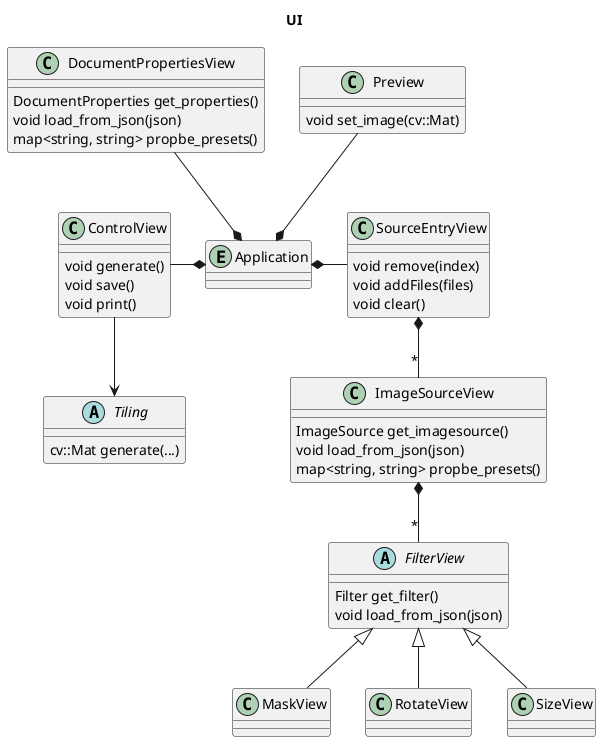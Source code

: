 @startuml ui

title UI

entity Application {
}


class SourceEntryView {
    void remove(index)
    void addFiles(files)
    void clear()
}
Application *- SourceEntryView

class ImageSourceView {
    ImageSource get_imagesource()
    void load_from_json(json)
    map<string, string> propbe_presets()
}
SourceEntryView *-- "*" ImageSourceView

abstract FilterView {
    Filter get_filter()
    void load_from_json(json)
}
ImageSourceView *-- "*" FilterView

class MaskView {
}
FilterView <|-- MaskView

class RotateView {
}
FilterView <|-- RotateView

class SizeView {
}
FilterView <|-- SizeView


class DocumentPropertiesView {
    DocumentProperties get_properties()
    void load_from_json(json)
    map<string, string> propbe_presets()
}
DocumentPropertiesView --* Application


class ControlView {
    void generate()
    void save()
    void print()
}
ControlView -* Application

class Preview{
    void set_image(cv::Mat)
}
Preview --* Application


abstract Tiling {
    cv::Mat generate(...)
}
ControlView --> Tiling

@enduml